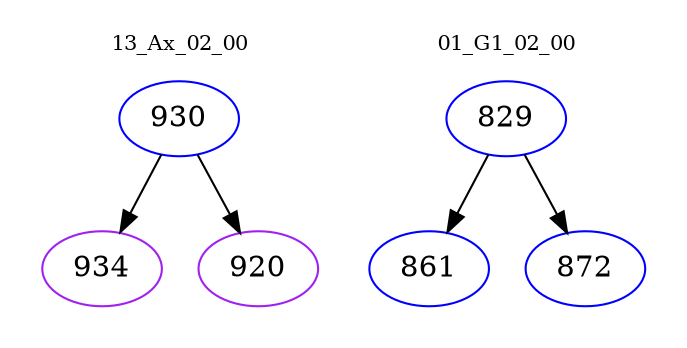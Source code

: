 digraph{
subgraph cluster_0 {
color = white
label = "13_Ax_02_00";
fontsize=10;
T0_930 [label="930", color="blue"]
T0_930 -> T0_934 [color="black"]
T0_934 [label="934", color="purple"]
T0_930 -> T0_920 [color="black"]
T0_920 [label="920", color="purple"]
}
subgraph cluster_1 {
color = white
label = "01_G1_02_00";
fontsize=10;
T1_829 [label="829", color="blue"]
T1_829 -> T1_861 [color="black"]
T1_861 [label="861", color="blue"]
T1_829 -> T1_872 [color="black"]
T1_872 [label="872", color="blue"]
}
}
